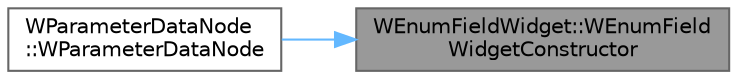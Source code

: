 digraph "WEnumFieldWidget::WEnumFieldWidgetConstructor"
{
 // LATEX_PDF_SIZE
  bgcolor="transparent";
  edge [fontname=Helvetica,fontsize=10,labelfontname=Helvetica,labelfontsize=10];
  node [fontname=Helvetica,fontsize=10,shape=box,height=0.2,width=0.4];
  rankdir="RL";
  Node1 [id="Node000001",label="WEnumFieldWidget::WEnumField\lWidgetConstructor",height=0.2,width=0.4,color="gray40", fillcolor="grey60", style="filled", fontcolor="black",tooltip=" "];
  Node1 -> Node2 [id="edge1_Node000001_Node000002",dir="back",color="steelblue1",style="solid",tooltip=" "];
  Node2 [id="Node000002",label="WParameterDataNode\l::WParameterDataNode",height=0.2,width=0.4,color="grey40", fillcolor="white", style="filled",URL="$class_w_parameter_data_node.html#a1a06162b1403177e6fffae19bd85add8",tooltip=" "];
}
